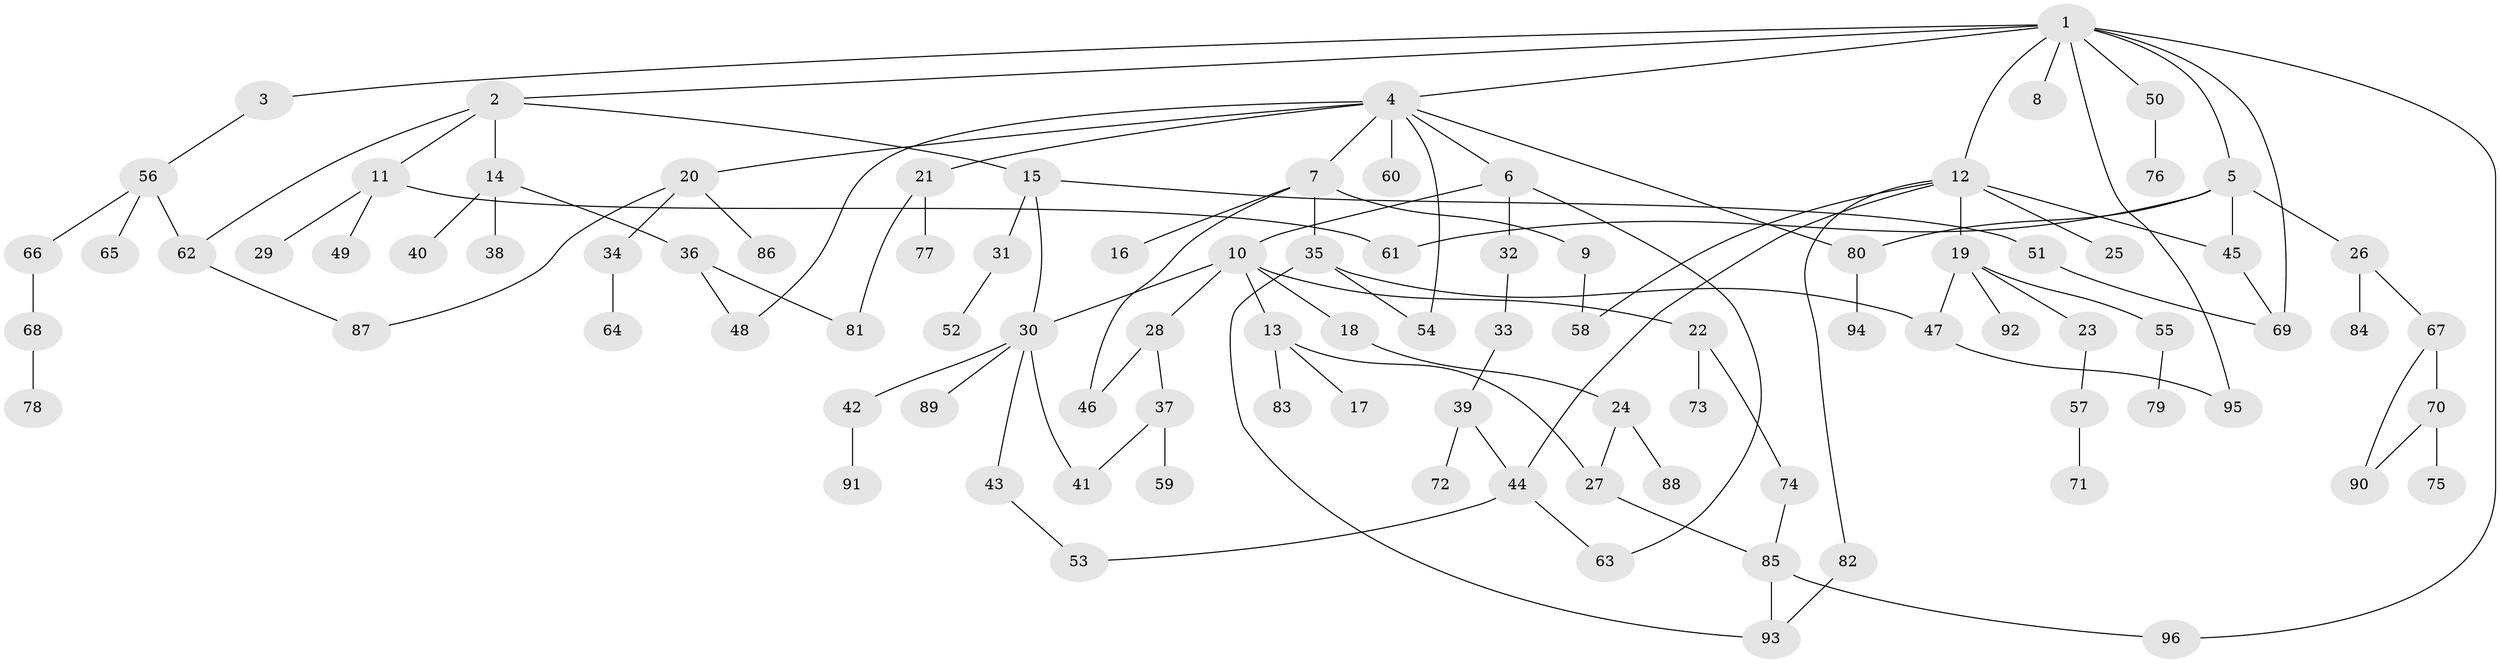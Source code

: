 // Generated by graph-tools (version 1.1) at 2025/13/03/09/25 04:13:36]
// undirected, 96 vertices, 120 edges
graph export_dot {
graph [start="1"]
  node [color=gray90,style=filled];
  1;
  2;
  3;
  4;
  5;
  6;
  7;
  8;
  9;
  10;
  11;
  12;
  13;
  14;
  15;
  16;
  17;
  18;
  19;
  20;
  21;
  22;
  23;
  24;
  25;
  26;
  27;
  28;
  29;
  30;
  31;
  32;
  33;
  34;
  35;
  36;
  37;
  38;
  39;
  40;
  41;
  42;
  43;
  44;
  45;
  46;
  47;
  48;
  49;
  50;
  51;
  52;
  53;
  54;
  55;
  56;
  57;
  58;
  59;
  60;
  61;
  62;
  63;
  64;
  65;
  66;
  67;
  68;
  69;
  70;
  71;
  72;
  73;
  74;
  75;
  76;
  77;
  78;
  79;
  80;
  81;
  82;
  83;
  84;
  85;
  86;
  87;
  88;
  89;
  90;
  91;
  92;
  93;
  94;
  95;
  96;
  1 -- 2;
  1 -- 3;
  1 -- 4;
  1 -- 5;
  1 -- 8;
  1 -- 12;
  1 -- 50;
  1 -- 96;
  1 -- 69;
  1 -- 95;
  2 -- 11;
  2 -- 14;
  2 -- 15;
  2 -- 62;
  3 -- 56;
  4 -- 6;
  4 -- 7;
  4 -- 20;
  4 -- 21;
  4 -- 48;
  4 -- 54;
  4 -- 60;
  4 -- 80;
  5 -- 26;
  5 -- 45;
  5 -- 80;
  5 -- 61;
  6 -- 10;
  6 -- 32;
  6 -- 63;
  7 -- 9;
  7 -- 16;
  7 -- 35;
  7 -- 46;
  9 -- 58;
  10 -- 13;
  10 -- 18;
  10 -- 22;
  10 -- 28;
  10 -- 30;
  11 -- 29;
  11 -- 49;
  11 -- 61;
  12 -- 19;
  12 -- 25;
  12 -- 44;
  12 -- 58;
  12 -- 82;
  12 -- 45;
  13 -- 17;
  13 -- 83;
  13 -- 27;
  14 -- 36;
  14 -- 38;
  14 -- 40;
  15 -- 31;
  15 -- 51;
  15 -- 30;
  18 -- 24;
  19 -- 23;
  19 -- 55;
  19 -- 92;
  19 -- 47;
  20 -- 34;
  20 -- 86;
  20 -- 87;
  21 -- 77;
  21 -- 81;
  22 -- 73;
  22 -- 74;
  23 -- 57;
  24 -- 27;
  24 -- 88;
  26 -- 67;
  26 -- 84;
  27 -- 85;
  28 -- 37;
  28 -- 46;
  30 -- 41;
  30 -- 42;
  30 -- 43;
  30 -- 89;
  31 -- 52;
  32 -- 33;
  33 -- 39;
  34 -- 64;
  35 -- 47;
  35 -- 54;
  35 -- 93;
  36 -- 48;
  36 -- 81;
  37 -- 59;
  37 -- 41;
  39 -- 72;
  39 -- 44;
  42 -- 91;
  43 -- 53;
  44 -- 53;
  44 -- 63;
  45 -- 69;
  47 -- 95;
  50 -- 76;
  51 -- 69;
  55 -- 79;
  56 -- 65;
  56 -- 66;
  56 -- 62;
  57 -- 71;
  62 -- 87;
  66 -- 68;
  67 -- 70;
  67 -- 90;
  68 -- 78;
  70 -- 75;
  70 -- 90;
  74 -- 85;
  80 -- 94;
  82 -- 93;
  85 -- 93;
  85 -- 96;
}
